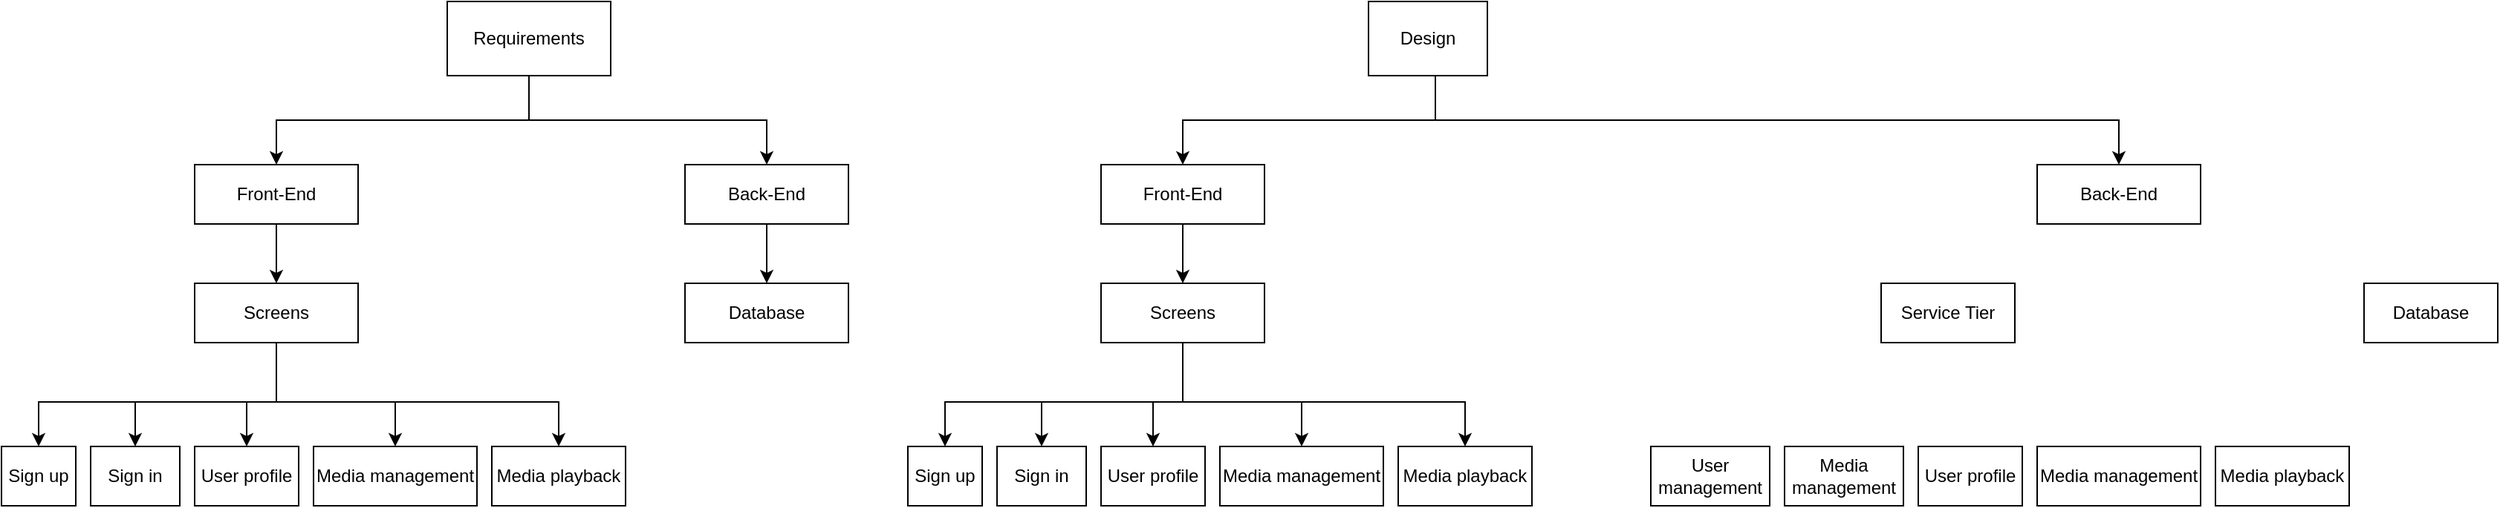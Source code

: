 <mxfile version="14.4.3" type="github">
  <diagram id="Z83CDnLwwzP-TWheSOMz" name="Page-1">
    <mxGraphModel dx="1422" dy="794" grid="1" gridSize="10" guides="1" tooltips="1" connect="1" arrows="1" fold="1" page="1" pageScale="1" pageWidth="850" pageHeight="1100" math="0" shadow="0">
      <root>
        <mxCell id="0" />
        <mxCell id="1" parent="0" />
        <mxCell id="xZ4t5qYj1OsYNwdSgrL3-1" value="Back-End" style="rounded=0;whiteSpace=wrap;html=1;" vertex="1" parent="1">
          <mxGeometry x="470" y="390" width="110" height="40" as="geometry" />
        </mxCell>
        <mxCell id="xZ4t5qYj1OsYNwdSgrL3-2" value="Database" style="rounded=0;whiteSpace=wrap;html=1;" vertex="1" parent="1">
          <mxGeometry x="470" y="470" width="110" height="40" as="geometry" />
        </mxCell>
        <mxCell id="xZ4t5qYj1OsYNwdSgrL3-3" value="" style="endArrow=classic;html=1;entryX=0.5;entryY=0;entryDx=0;entryDy=0;exitX=0.5;exitY=1;exitDx=0;exitDy=0;" edge="1" parent="1" source="xZ4t5qYj1OsYNwdSgrL3-1" target="xZ4t5qYj1OsYNwdSgrL3-2">
          <mxGeometry width="50" height="50" relative="1" as="geometry">
            <mxPoint x="130" y="430" as="sourcePoint" />
            <mxPoint x="180" y="380" as="targetPoint" />
          </mxGeometry>
        </mxCell>
        <mxCell id="xZ4t5qYj1OsYNwdSgrL3-6" value="" style="edgeStyle=orthogonalEdgeStyle;rounded=0;orthogonalLoop=1;jettySize=auto;html=1;" edge="1" parent="1" source="xZ4t5qYj1OsYNwdSgrL3-4" target="xZ4t5qYj1OsYNwdSgrL3-5">
          <mxGeometry relative="1" as="geometry" />
        </mxCell>
        <mxCell id="xZ4t5qYj1OsYNwdSgrL3-4" value="Front-End" style="rounded=0;whiteSpace=wrap;html=1;" vertex="1" parent="1">
          <mxGeometry x="140" y="390" width="110" height="40" as="geometry" />
        </mxCell>
        <mxCell id="xZ4t5qYj1OsYNwdSgrL3-16" value="" style="edgeStyle=orthogonalEdgeStyle;rounded=0;orthogonalLoop=1;jettySize=auto;html=1;entryX=0.5;entryY=0;entryDx=0;entryDy=0;" edge="1" parent="1" source="xZ4t5qYj1OsYNwdSgrL3-5" target="xZ4t5qYj1OsYNwdSgrL3-11">
          <mxGeometry relative="1" as="geometry">
            <Array as="points">
              <mxPoint x="195" y="550" />
              <mxPoint x="385" y="550" />
            </Array>
          </mxGeometry>
        </mxCell>
        <mxCell id="xZ4t5qYj1OsYNwdSgrL3-17" value="" style="edgeStyle=orthogonalEdgeStyle;rounded=0;orthogonalLoop=1;jettySize=auto;html=1;entryX=0.5;entryY=0;entryDx=0;entryDy=0;" edge="1" parent="1" source="xZ4t5qYj1OsYNwdSgrL3-5" target="xZ4t5qYj1OsYNwdSgrL3-7">
          <mxGeometry relative="1" as="geometry">
            <Array as="points">
              <mxPoint x="195" y="550" />
              <mxPoint x="35" y="550" />
            </Array>
          </mxGeometry>
        </mxCell>
        <mxCell id="xZ4t5qYj1OsYNwdSgrL3-18" value="" style="edgeStyle=orthogonalEdgeStyle;rounded=0;orthogonalLoop=1;jettySize=auto;html=1;" edge="1" parent="1" source="xZ4t5qYj1OsYNwdSgrL3-5" target="xZ4t5qYj1OsYNwdSgrL3-8">
          <mxGeometry relative="1" as="geometry">
            <Array as="points">
              <mxPoint x="195" y="550" />
              <mxPoint x="100" y="550" />
            </Array>
          </mxGeometry>
        </mxCell>
        <mxCell id="xZ4t5qYj1OsYNwdSgrL3-19" value="" style="edgeStyle=orthogonalEdgeStyle;rounded=0;orthogonalLoop=1;jettySize=auto;html=1;entryX=0.5;entryY=0;entryDx=0;entryDy=0;" edge="1" parent="1" source="xZ4t5qYj1OsYNwdSgrL3-5" target="xZ4t5qYj1OsYNwdSgrL3-10">
          <mxGeometry relative="1" as="geometry">
            <Array as="points">
              <mxPoint x="195" y="550" />
              <mxPoint x="275" y="550" />
            </Array>
          </mxGeometry>
        </mxCell>
        <mxCell id="xZ4t5qYj1OsYNwdSgrL3-5" value="Screens" style="rounded=0;whiteSpace=wrap;html=1;" vertex="1" parent="1">
          <mxGeometry x="140" y="470" width="110" height="40" as="geometry" />
        </mxCell>
        <mxCell id="xZ4t5qYj1OsYNwdSgrL3-7" value="Sign up" style="rounded=0;whiteSpace=wrap;html=1;" vertex="1" parent="1">
          <mxGeometry x="10" y="580" width="50" height="40" as="geometry" />
        </mxCell>
        <mxCell id="xZ4t5qYj1OsYNwdSgrL3-8" value="Sign in" style="rounded=0;whiteSpace=wrap;html=1;" vertex="1" parent="1">
          <mxGeometry x="70" y="580" width="60" height="40" as="geometry" />
        </mxCell>
        <mxCell id="xZ4t5qYj1OsYNwdSgrL3-9" value="User profile" style="rounded=0;whiteSpace=wrap;html=1;" vertex="1" parent="1">
          <mxGeometry x="140" y="580" width="70" height="40" as="geometry" />
        </mxCell>
        <mxCell id="xZ4t5qYj1OsYNwdSgrL3-10" value="Media management" style="rounded=0;whiteSpace=wrap;html=1;" vertex="1" parent="1">
          <mxGeometry x="220" y="580" width="110" height="40" as="geometry" />
        </mxCell>
        <mxCell id="xZ4t5qYj1OsYNwdSgrL3-11" value="Media playback" style="rounded=0;whiteSpace=wrap;html=1;" vertex="1" parent="1">
          <mxGeometry x="340" y="580" width="90" height="40" as="geometry" />
        </mxCell>
        <mxCell id="xZ4t5qYj1OsYNwdSgrL3-20" value="" style="edgeStyle=orthogonalEdgeStyle;rounded=0;orthogonalLoop=1;jettySize=auto;html=1;entryX=0.5;entryY=0;entryDx=0;entryDy=0;exitX=0.5;exitY=1;exitDx=0;exitDy=0;" edge="1" parent="1" source="xZ4t5qYj1OsYNwdSgrL3-5" target="xZ4t5qYj1OsYNwdSgrL3-9">
          <mxGeometry relative="1" as="geometry">
            <mxPoint x="205" y="540" as="sourcePoint" />
            <mxPoint x="285" y="590" as="targetPoint" />
            <Array as="points">
              <mxPoint x="195" y="550" />
              <mxPoint x="175" y="550" />
            </Array>
          </mxGeometry>
        </mxCell>
        <mxCell id="xZ4t5qYj1OsYNwdSgrL3-24" value="" style="edgeStyle=orthogonalEdgeStyle;rounded=0;orthogonalLoop=1;jettySize=auto;html=1;" edge="1" parent="1" source="xZ4t5qYj1OsYNwdSgrL3-23" target="xZ4t5qYj1OsYNwdSgrL3-4">
          <mxGeometry relative="1" as="geometry">
            <Array as="points">
              <mxPoint x="365" y="360" />
              <mxPoint x="195" y="360" />
            </Array>
          </mxGeometry>
        </mxCell>
        <mxCell id="xZ4t5qYj1OsYNwdSgrL3-25" style="edgeStyle=orthogonalEdgeStyle;rounded=0;orthogonalLoop=1;jettySize=auto;html=1;entryX=0.5;entryY=0;entryDx=0;entryDy=0;" edge="1" parent="1" source="xZ4t5qYj1OsYNwdSgrL3-23" target="xZ4t5qYj1OsYNwdSgrL3-1">
          <mxGeometry relative="1" as="geometry">
            <Array as="points">
              <mxPoint x="365" y="360" />
              <mxPoint x="525" y="360" />
            </Array>
          </mxGeometry>
        </mxCell>
        <mxCell id="xZ4t5qYj1OsYNwdSgrL3-23" value="Requirements" style="rounded=0;whiteSpace=wrap;html=1;" vertex="1" parent="1">
          <mxGeometry x="310" y="280" width="110" height="50" as="geometry" />
        </mxCell>
        <mxCell id="xZ4t5qYj1OsYNwdSgrL3-26" value="Back-End" style="rounded=0;whiteSpace=wrap;html=1;" vertex="1" parent="1">
          <mxGeometry x="1380" y="390" width="110" height="40" as="geometry" />
        </mxCell>
        <mxCell id="xZ4t5qYj1OsYNwdSgrL3-27" value="Database" style="rounded=0;whiteSpace=wrap;html=1;" vertex="1" parent="1">
          <mxGeometry x="1600" y="470" width="90" height="40" as="geometry" />
        </mxCell>
        <mxCell id="xZ4t5qYj1OsYNwdSgrL3-29" value="" style="edgeStyle=orthogonalEdgeStyle;rounded=0;orthogonalLoop=1;jettySize=auto;html=1;" edge="1" parent="1" source="xZ4t5qYj1OsYNwdSgrL3-30" target="xZ4t5qYj1OsYNwdSgrL3-35">
          <mxGeometry relative="1" as="geometry" />
        </mxCell>
        <mxCell id="xZ4t5qYj1OsYNwdSgrL3-30" value="Front-End" style="rounded=0;whiteSpace=wrap;html=1;" vertex="1" parent="1">
          <mxGeometry x="750" y="390" width="110" height="40" as="geometry" />
        </mxCell>
        <mxCell id="xZ4t5qYj1OsYNwdSgrL3-31" value="" style="edgeStyle=orthogonalEdgeStyle;rounded=0;orthogonalLoop=1;jettySize=auto;html=1;entryX=0.5;entryY=0;entryDx=0;entryDy=0;" edge="1" parent="1" source="xZ4t5qYj1OsYNwdSgrL3-35" target="xZ4t5qYj1OsYNwdSgrL3-40">
          <mxGeometry relative="1" as="geometry">
            <Array as="points">
              <mxPoint x="805" y="550" />
              <mxPoint x="995" y="550" />
            </Array>
          </mxGeometry>
        </mxCell>
        <mxCell id="xZ4t5qYj1OsYNwdSgrL3-32" value="" style="edgeStyle=orthogonalEdgeStyle;rounded=0;orthogonalLoop=1;jettySize=auto;html=1;entryX=0.5;entryY=0;entryDx=0;entryDy=0;" edge="1" parent="1" source="xZ4t5qYj1OsYNwdSgrL3-35" target="xZ4t5qYj1OsYNwdSgrL3-36">
          <mxGeometry relative="1" as="geometry">
            <Array as="points">
              <mxPoint x="805" y="550" />
              <mxPoint x="645" y="550" />
            </Array>
          </mxGeometry>
        </mxCell>
        <mxCell id="xZ4t5qYj1OsYNwdSgrL3-33" value="" style="edgeStyle=orthogonalEdgeStyle;rounded=0;orthogonalLoop=1;jettySize=auto;html=1;" edge="1" parent="1" source="xZ4t5qYj1OsYNwdSgrL3-35" target="xZ4t5qYj1OsYNwdSgrL3-37">
          <mxGeometry relative="1" as="geometry">
            <Array as="points">
              <mxPoint x="805" y="550" />
              <mxPoint x="710" y="550" />
            </Array>
          </mxGeometry>
        </mxCell>
        <mxCell id="xZ4t5qYj1OsYNwdSgrL3-34" value="" style="edgeStyle=orthogonalEdgeStyle;rounded=0;orthogonalLoop=1;jettySize=auto;html=1;entryX=0.5;entryY=0;entryDx=0;entryDy=0;" edge="1" parent="1" source="xZ4t5qYj1OsYNwdSgrL3-35" target="xZ4t5qYj1OsYNwdSgrL3-39">
          <mxGeometry relative="1" as="geometry">
            <Array as="points">
              <mxPoint x="805" y="550" />
              <mxPoint x="885" y="550" />
            </Array>
          </mxGeometry>
        </mxCell>
        <mxCell id="xZ4t5qYj1OsYNwdSgrL3-35" value="Screens" style="rounded=0;whiteSpace=wrap;html=1;" vertex="1" parent="1">
          <mxGeometry x="750" y="470" width="110" height="40" as="geometry" />
        </mxCell>
        <mxCell id="xZ4t5qYj1OsYNwdSgrL3-36" value="Sign up" style="rounded=0;whiteSpace=wrap;html=1;" vertex="1" parent="1">
          <mxGeometry x="620" y="580" width="50" height="40" as="geometry" />
        </mxCell>
        <mxCell id="xZ4t5qYj1OsYNwdSgrL3-37" value="Sign in" style="rounded=0;whiteSpace=wrap;html=1;" vertex="1" parent="1">
          <mxGeometry x="680" y="580" width="60" height="40" as="geometry" />
        </mxCell>
        <mxCell id="xZ4t5qYj1OsYNwdSgrL3-38" value="User profile" style="rounded=0;whiteSpace=wrap;html=1;" vertex="1" parent="1">
          <mxGeometry x="750" y="580" width="70" height="40" as="geometry" />
        </mxCell>
        <mxCell id="xZ4t5qYj1OsYNwdSgrL3-39" value="Media management" style="rounded=0;whiteSpace=wrap;html=1;" vertex="1" parent="1">
          <mxGeometry x="830" y="580" width="110" height="40" as="geometry" />
        </mxCell>
        <mxCell id="xZ4t5qYj1OsYNwdSgrL3-40" value="Media playback" style="rounded=0;whiteSpace=wrap;html=1;" vertex="1" parent="1">
          <mxGeometry x="950" y="580" width="90" height="40" as="geometry" />
        </mxCell>
        <mxCell id="xZ4t5qYj1OsYNwdSgrL3-41" value="" style="edgeStyle=orthogonalEdgeStyle;rounded=0;orthogonalLoop=1;jettySize=auto;html=1;entryX=0.5;entryY=0;entryDx=0;entryDy=0;exitX=0.5;exitY=1;exitDx=0;exitDy=0;" edge="1" parent="1" source="xZ4t5qYj1OsYNwdSgrL3-35" target="xZ4t5qYj1OsYNwdSgrL3-38">
          <mxGeometry relative="1" as="geometry">
            <mxPoint x="815" y="540" as="sourcePoint" />
            <mxPoint x="895" y="590" as="targetPoint" />
            <Array as="points">
              <mxPoint x="805" y="550" />
              <mxPoint x="785" y="550" />
            </Array>
          </mxGeometry>
        </mxCell>
        <mxCell id="xZ4t5qYj1OsYNwdSgrL3-42" value="" style="edgeStyle=orthogonalEdgeStyle;rounded=0;orthogonalLoop=1;jettySize=auto;html=1;" edge="1" parent="1" source="xZ4t5qYj1OsYNwdSgrL3-44" target="xZ4t5qYj1OsYNwdSgrL3-30">
          <mxGeometry relative="1" as="geometry">
            <Array as="points">
              <mxPoint x="975" y="360" />
              <mxPoint x="805" y="360" />
            </Array>
          </mxGeometry>
        </mxCell>
        <mxCell id="xZ4t5qYj1OsYNwdSgrL3-43" style="edgeStyle=orthogonalEdgeStyle;rounded=0;orthogonalLoop=1;jettySize=auto;html=1;entryX=0.5;entryY=0;entryDx=0;entryDy=0;" edge="1" parent="1" source="xZ4t5qYj1OsYNwdSgrL3-44" target="xZ4t5qYj1OsYNwdSgrL3-26">
          <mxGeometry relative="1" as="geometry">
            <Array as="points">
              <mxPoint x="975" y="360" />
              <mxPoint x="1435" y="360" />
            </Array>
          </mxGeometry>
        </mxCell>
        <mxCell id="xZ4t5qYj1OsYNwdSgrL3-44" value="Design" style="rounded=0;whiteSpace=wrap;html=1;" vertex="1" parent="1">
          <mxGeometry x="930" y="280" width="80" height="50" as="geometry" />
        </mxCell>
        <mxCell id="xZ4t5qYj1OsYNwdSgrL3-45" value="Service Tier" style="rounded=0;whiteSpace=wrap;html=1;" vertex="1" parent="1">
          <mxGeometry x="1275" y="470" width="90" height="40" as="geometry" />
        </mxCell>
        <mxCell id="xZ4t5qYj1OsYNwdSgrL3-46" value="User management" style="rounded=0;whiteSpace=wrap;html=1;" vertex="1" parent="1">
          <mxGeometry x="1120" y="580" width="80" height="40" as="geometry" />
        </mxCell>
        <mxCell id="xZ4t5qYj1OsYNwdSgrL3-47" value="Media management" style="rounded=0;whiteSpace=wrap;html=1;" vertex="1" parent="1">
          <mxGeometry x="1210" y="580" width="80" height="40" as="geometry" />
        </mxCell>
        <mxCell id="xZ4t5qYj1OsYNwdSgrL3-48" value="User profile" style="rounded=0;whiteSpace=wrap;html=1;" vertex="1" parent="1">
          <mxGeometry x="1300" y="580" width="70" height="40" as="geometry" />
        </mxCell>
        <mxCell id="xZ4t5qYj1OsYNwdSgrL3-49" value="Media management" style="rounded=0;whiteSpace=wrap;html=1;" vertex="1" parent="1">
          <mxGeometry x="1380" y="580" width="110" height="40" as="geometry" />
        </mxCell>
        <mxCell id="xZ4t5qYj1OsYNwdSgrL3-50" value="Media playback" style="rounded=0;whiteSpace=wrap;html=1;" vertex="1" parent="1">
          <mxGeometry x="1500" y="580" width="90" height="40" as="geometry" />
        </mxCell>
      </root>
    </mxGraphModel>
  </diagram>
</mxfile>
